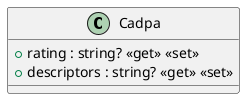 @startuml
class Cadpa {
    + rating : string? <<get>> <<set>>
    + descriptors : string? <<get>> <<set>>
}
@enduml
